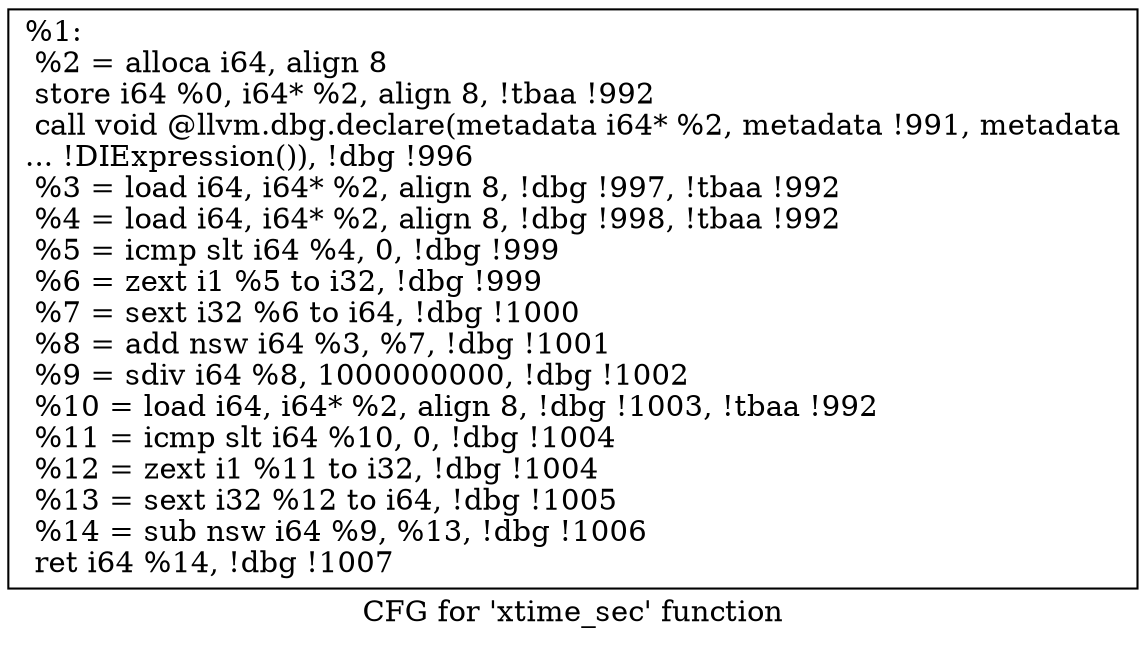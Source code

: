 digraph "CFG for 'xtime_sec' function" {
	label="CFG for 'xtime_sec' function";

	Node0x1905c00 [shape=record,label="{%1:\l  %2 = alloca i64, align 8\l  store i64 %0, i64* %2, align 8, !tbaa !992\l  call void @llvm.dbg.declare(metadata i64* %2, metadata !991, metadata\l... !DIExpression()), !dbg !996\l  %3 = load i64, i64* %2, align 8, !dbg !997, !tbaa !992\l  %4 = load i64, i64* %2, align 8, !dbg !998, !tbaa !992\l  %5 = icmp slt i64 %4, 0, !dbg !999\l  %6 = zext i1 %5 to i32, !dbg !999\l  %7 = sext i32 %6 to i64, !dbg !1000\l  %8 = add nsw i64 %3, %7, !dbg !1001\l  %9 = sdiv i64 %8, 1000000000, !dbg !1002\l  %10 = load i64, i64* %2, align 8, !dbg !1003, !tbaa !992\l  %11 = icmp slt i64 %10, 0, !dbg !1004\l  %12 = zext i1 %11 to i32, !dbg !1004\l  %13 = sext i32 %12 to i64, !dbg !1005\l  %14 = sub nsw i64 %9, %13, !dbg !1006\l  ret i64 %14, !dbg !1007\l}"];
}
